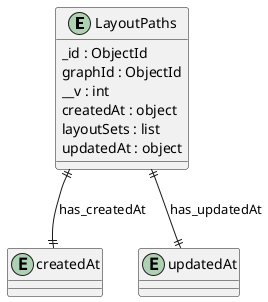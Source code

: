 @startuml LayoutPaths_Diagram

entity "LayoutPaths" as LayoutPaths {
  _id : ObjectId
  graphId : ObjectId
  __v : int
  createdAt : object
  layoutSets : list
  updatedAt : object
}

entity "createdAt" as createdAt {
}

entity "updatedAt" as updatedAt {
}

' // Relationships
LayoutPaths ||--|| createdAt : has_createdAt
LayoutPaths ||--|| updatedAt : has_updatedAt
@enduml